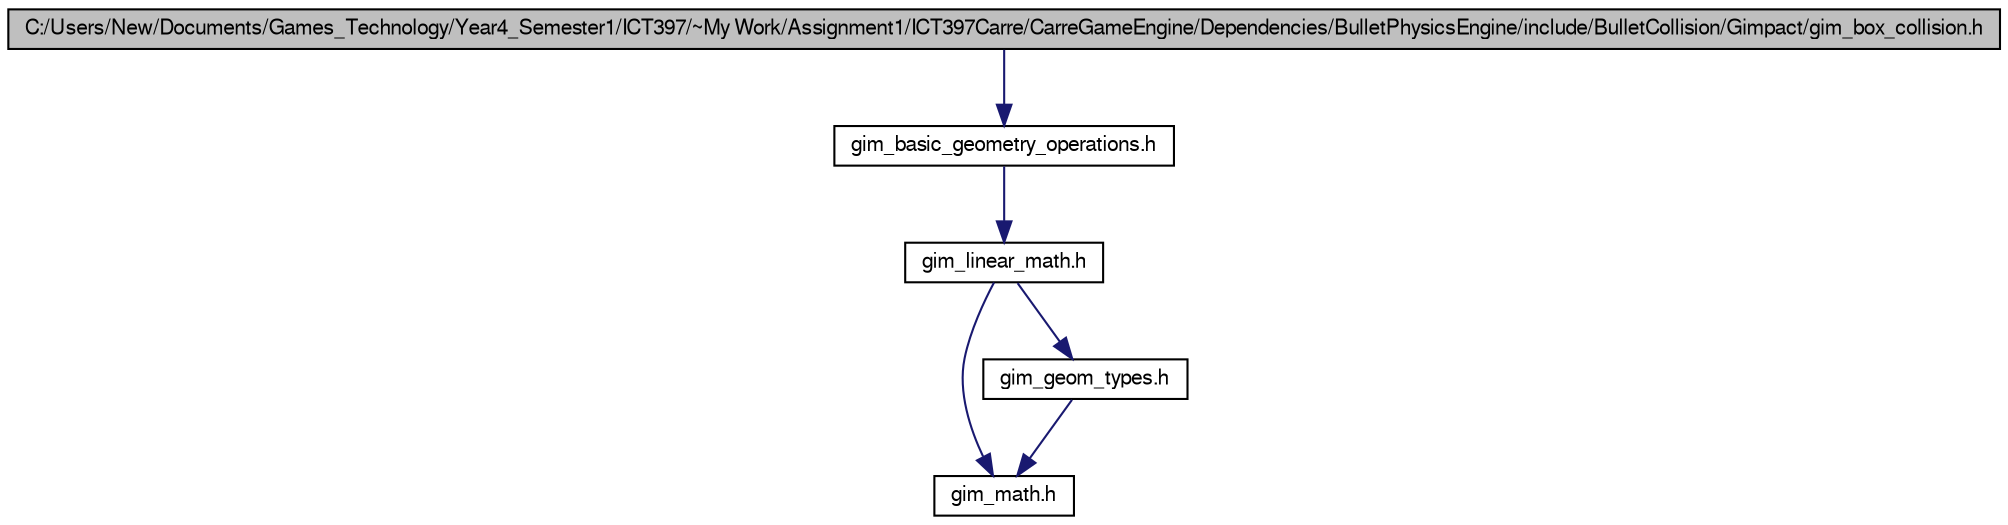 digraph G
{
  bgcolor="transparent";
  edge [fontname="FreeSans",fontsize=10,labelfontname="FreeSans",labelfontsize=10];
  node [fontname="FreeSans",fontsize=10,shape=record];
  Node1 [label="C:/Users/New/Documents/Games_Technology/Year4_Semester1/ICT397/~My Work/Assignment1/ICT397Carre/CarreGameEngine/Dependencies/BulletPhysicsEngine/include/BulletCollision/Gimpact/gim_box_collision.h",height=0.2,width=0.4,color="black", fillcolor="grey75", style="filled" fontcolor="black"];
  Node1 -> Node2 [color="midnightblue",fontsize=10,style="solid"];
  Node2 [label="gim_basic_geometry_operations.h",height=0.2,width=0.4,color="black",URL="$gim__basic__geometry__operations_8h.html"];
  Node2 -> Node3 [color="midnightblue",fontsize=10,style="solid"];
  Node3 [label="gim_linear_math.h",height=0.2,width=0.4,color="black",URL="$gim__linear__math_8h.html"];
  Node3 -> Node4 [color="midnightblue",fontsize=10,style="solid"];
  Node4 [label="gim_math.h",height=0.2,width=0.4,color="black",URL="$gim__math_8h.html"];
  Node3 -> Node5 [color="midnightblue",fontsize=10,style="solid"];
  Node5 [label="gim_geom_types.h",height=0.2,width=0.4,color="black",URL="$gim__geom__types_8h.html"];
  Node5 -> Node4 [color="midnightblue",fontsize=10,style="solid"];
}
